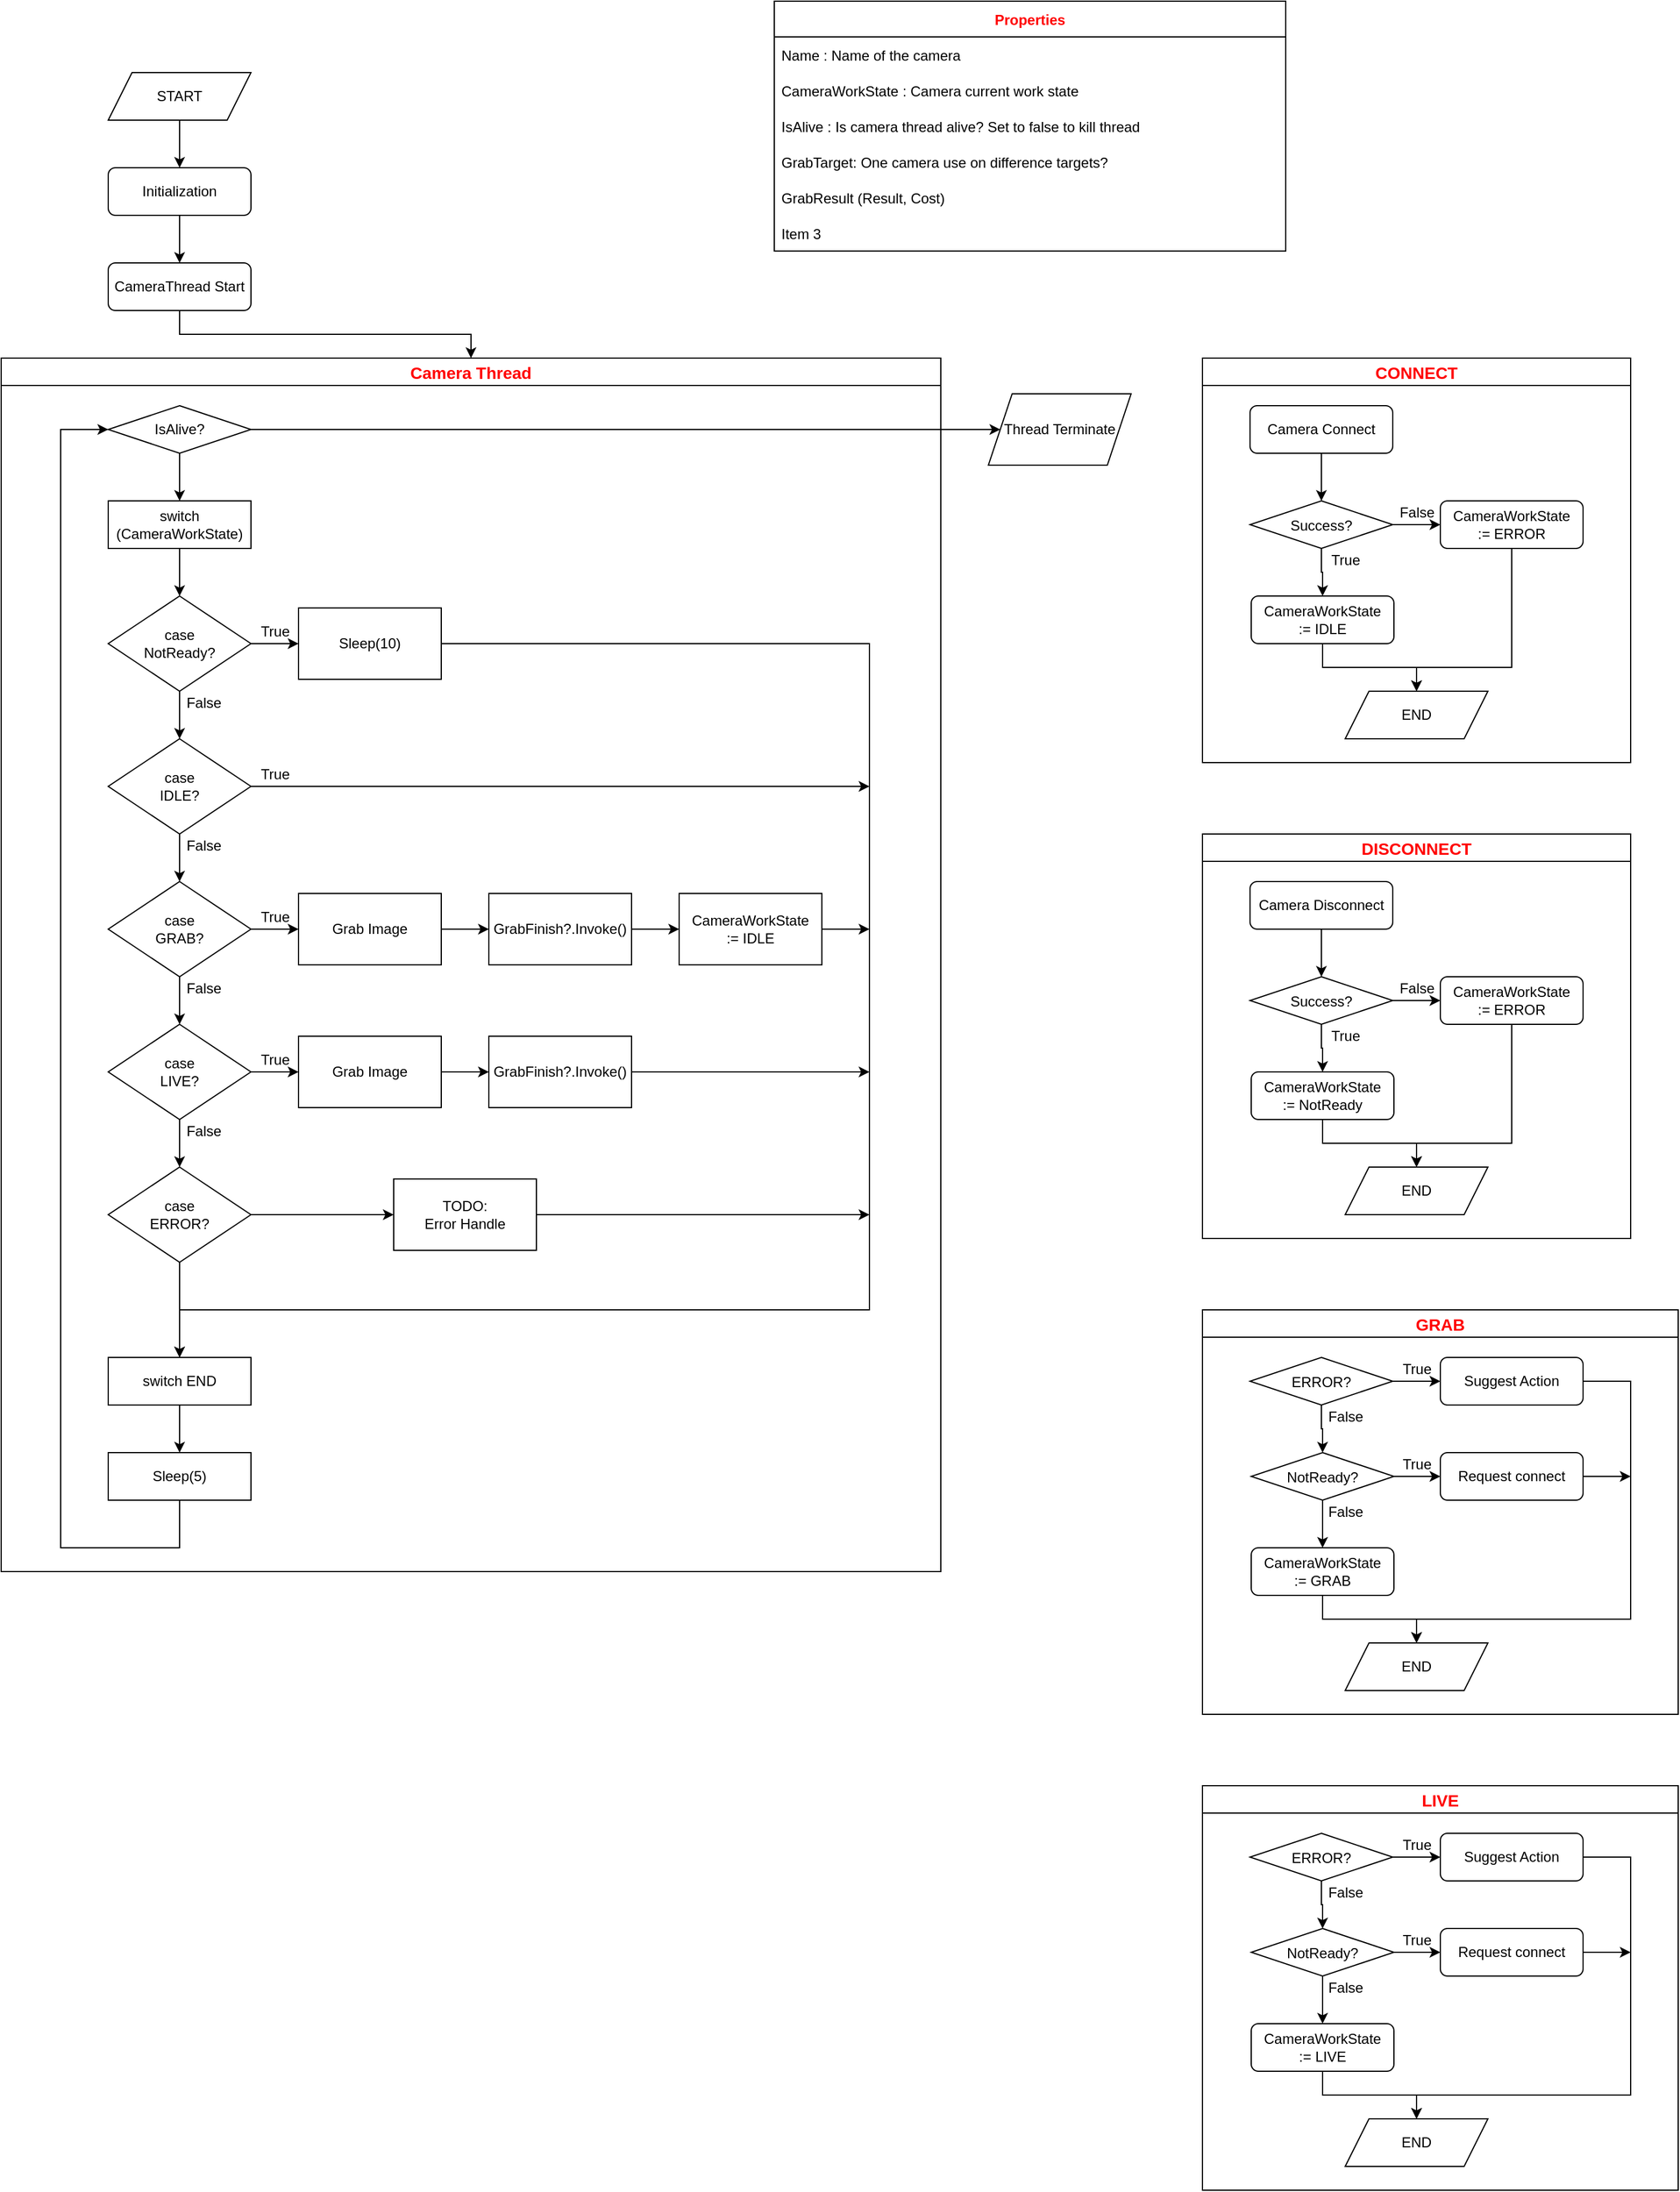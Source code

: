 <mxfile version="18.0.3" type="device"><diagram id="C5RBs43oDa-KdzZeNtuy" name="Page-1"><mxGraphModel dx="1673" dy="944" grid="1" gridSize="10" guides="1" tooltips="1" connect="1" arrows="1" fold="1" page="1" pageScale="1" pageWidth="827" pageHeight="1169" math="0" shadow="0"><root><mxCell id="WIyWlLk6GJQsqaUBKTNV-0"/><mxCell id="WIyWlLk6GJQsqaUBKTNV-1" parent="WIyWlLk6GJQsqaUBKTNV-0"/><mxCell id="XFIt8wAgfOfiQ6GpUfJe-0" value="Camera Thread" style="swimlane;startSize=23;fontColor=#FF0000;fontStyle=1;fontSize=14;" vertex="1" parent="WIyWlLk6GJQsqaUBKTNV-1"><mxGeometry x="70" y="320" width="790" height="1020" as="geometry"><mxRectangle x="450" y="420" width="130" height="23" as="alternateBounds"/></mxGeometry></mxCell><mxCell id="XFIt8wAgfOfiQ6GpUfJe-11" style="edgeStyle=orthogonalEdgeStyle;rounded=0;orthogonalLoop=1;jettySize=auto;html=1;" edge="1" parent="XFIt8wAgfOfiQ6GpUfJe-0" source="XFIt8wAgfOfiQ6GpUfJe-5" target="XFIt8wAgfOfiQ6GpUfJe-7"><mxGeometry relative="1" as="geometry"/></mxCell><mxCell id="XFIt8wAgfOfiQ6GpUfJe-5" value="IsAlive?" style="rhombus;whiteSpace=wrap;html=1;" vertex="1" parent="XFIt8wAgfOfiQ6GpUfJe-0"><mxGeometry x="90" y="40" width="120" height="40" as="geometry"/></mxCell><mxCell id="XFIt8wAgfOfiQ6GpUfJe-58" style="edgeStyle=orthogonalEdgeStyle;rounded=0;orthogonalLoop=1;jettySize=auto;html=1;fontColor=#FF3333;" edge="1" parent="XFIt8wAgfOfiQ6GpUfJe-0" source="XFIt8wAgfOfiQ6GpUfJe-7" target="XFIt8wAgfOfiQ6GpUfJe-50"><mxGeometry relative="1" as="geometry"/></mxCell><mxCell id="XFIt8wAgfOfiQ6GpUfJe-7" value="switch&lt;br&gt;(CameraWorkState)" style="rounded=0;whiteSpace=wrap;html=1;" vertex="1" parent="XFIt8wAgfOfiQ6GpUfJe-0"><mxGeometry x="90" y="120" width="120" height="40" as="geometry"/></mxCell><mxCell id="XFIt8wAgfOfiQ6GpUfJe-21" style="edgeStyle=orthogonalEdgeStyle;rounded=0;orthogonalLoop=1;jettySize=auto;html=1;" edge="1" parent="XFIt8wAgfOfiQ6GpUfJe-0" source="XFIt8wAgfOfiQ6GpUfJe-8" target="XFIt8wAgfOfiQ6GpUfJe-9"><mxGeometry relative="1" as="geometry"/></mxCell><mxCell id="XFIt8wAgfOfiQ6GpUfJe-8" value="case&lt;br&gt;IDLE?" style="rhombus;whiteSpace=wrap;html=1;" vertex="1" parent="XFIt8wAgfOfiQ6GpUfJe-0"><mxGeometry x="90" y="320" width="120" height="80" as="geometry"/></mxCell><mxCell id="XFIt8wAgfOfiQ6GpUfJe-22" style="edgeStyle=orthogonalEdgeStyle;rounded=0;orthogonalLoop=1;jettySize=auto;html=1;entryX=0.5;entryY=0;entryDx=0;entryDy=0;" edge="1" parent="XFIt8wAgfOfiQ6GpUfJe-0" source="XFIt8wAgfOfiQ6GpUfJe-9" target="XFIt8wAgfOfiQ6GpUfJe-10"><mxGeometry relative="1" as="geometry"/></mxCell><mxCell id="XFIt8wAgfOfiQ6GpUfJe-31" style="edgeStyle=orthogonalEdgeStyle;rounded=0;orthogonalLoop=1;jettySize=auto;html=1;entryX=0;entryY=0.5;entryDx=0;entryDy=0;" edge="1" parent="XFIt8wAgfOfiQ6GpUfJe-0" source="XFIt8wAgfOfiQ6GpUfJe-9" target="XFIt8wAgfOfiQ6GpUfJe-15"><mxGeometry relative="1" as="geometry"/></mxCell><mxCell id="XFIt8wAgfOfiQ6GpUfJe-9" value="case&lt;br&gt;GRAB?" style="rhombus;whiteSpace=wrap;html=1;" vertex="1" parent="XFIt8wAgfOfiQ6GpUfJe-0"><mxGeometry x="90" y="440" width="120" height="80" as="geometry"/></mxCell><mxCell id="XFIt8wAgfOfiQ6GpUfJe-34" style="edgeStyle=orthogonalEdgeStyle;rounded=0;orthogonalLoop=1;jettySize=auto;html=1;entryX=0;entryY=0.5;entryDx=0;entryDy=0;" edge="1" parent="XFIt8wAgfOfiQ6GpUfJe-0" source="XFIt8wAgfOfiQ6GpUfJe-10" target="XFIt8wAgfOfiQ6GpUfJe-18"><mxGeometry relative="1" as="geometry"/></mxCell><mxCell id="XFIt8wAgfOfiQ6GpUfJe-55" style="edgeStyle=orthogonalEdgeStyle;rounded=0;orthogonalLoop=1;jettySize=auto;html=1;fontColor=#FF3333;" edge="1" parent="XFIt8wAgfOfiQ6GpUfJe-0" source="XFIt8wAgfOfiQ6GpUfJe-10" target="XFIt8wAgfOfiQ6GpUfJe-54"><mxGeometry relative="1" as="geometry"/></mxCell><mxCell id="XFIt8wAgfOfiQ6GpUfJe-10" value="case&lt;br&gt;LIVE?" style="rhombus;whiteSpace=wrap;html=1;" vertex="1" parent="XFIt8wAgfOfiQ6GpUfJe-0"><mxGeometry x="90" y="560" width="120" height="80" as="geometry"/></mxCell><mxCell id="XFIt8wAgfOfiQ6GpUfJe-32" style="edgeStyle=orthogonalEdgeStyle;rounded=0;orthogonalLoop=1;jettySize=auto;html=1;entryX=0;entryY=0.5;entryDx=0;entryDy=0;" edge="1" parent="XFIt8wAgfOfiQ6GpUfJe-0" source="XFIt8wAgfOfiQ6GpUfJe-15" target="XFIt8wAgfOfiQ6GpUfJe-16"><mxGeometry relative="1" as="geometry"/></mxCell><mxCell id="XFIt8wAgfOfiQ6GpUfJe-15" value="Grab Image" style="rounded=0;whiteSpace=wrap;html=1;" vertex="1" parent="XFIt8wAgfOfiQ6GpUfJe-0"><mxGeometry x="250" y="450" width="120" height="60" as="geometry"/></mxCell><mxCell id="XFIt8wAgfOfiQ6GpUfJe-33" style="edgeStyle=orthogonalEdgeStyle;rounded=0;orthogonalLoop=1;jettySize=auto;html=1;entryX=0;entryY=0.5;entryDx=0;entryDy=0;" edge="1" parent="XFIt8wAgfOfiQ6GpUfJe-0" source="XFIt8wAgfOfiQ6GpUfJe-16" target="XFIt8wAgfOfiQ6GpUfJe-17"><mxGeometry relative="1" as="geometry"/></mxCell><mxCell id="XFIt8wAgfOfiQ6GpUfJe-16" value="GrabFinish?.Invoke()" style="rounded=0;whiteSpace=wrap;html=1;fontStyle=0" vertex="1" parent="XFIt8wAgfOfiQ6GpUfJe-0"><mxGeometry x="410" y="450" width="120" height="60" as="geometry"/></mxCell><mxCell id="XFIt8wAgfOfiQ6GpUfJe-17" value="CameraWorkState&lt;br&gt;:= IDLE" style="rounded=0;whiteSpace=wrap;html=1;" vertex="1" parent="XFIt8wAgfOfiQ6GpUfJe-0"><mxGeometry x="570" y="450" width="120" height="60" as="geometry"/></mxCell><mxCell id="XFIt8wAgfOfiQ6GpUfJe-35" style="edgeStyle=orthogonalEdgeStyle;rounded=0;orthogonalLoop=1;jettySize=auto;html=1;entryX=0;entryY=0.5;entryDx=0;entryDy=0;" edge="1" parent="XFIt8wAgfOfiQ6GpUfJe-0" source="XFIt8wAgfOfiQ6GpUfJe-18" target="XFIt8wAgfOfiQ6GpUfJe-19"><mxGeometry relative="1" as="geometry"/></mxCell><mxCell id="XFIt8wAgfOfiQ6GpUfJe-18" value="Grab Image" style="rounded=0;whiteSpace=wrap;html=1;" vertex="1" parent="XFIt8wAgfOfiQ6GpUfJe-0"><mxGeometry x="250" y="570" width="120" height="60" as="geometry"/></mxCell><mxCell id="XFIt8wAgfOfiQ6GpUfJe-19" value="GrabFinish?.Invoke()" style="rounded=0;whiteSpace=wrap;html=1;fontStyle=0" vertex="1" parent="XFIt8wAgfOfiQ6GpUfJe-0"><mxGeometry x="410" y="570" width="120" height="60" as="geometry"/></mxCell><mxCell id="XFIt8wAgfOfiQ6GpUfJe-23" value="False" style="text;html=1;align=center;verticalAlign=middle;resizable=0;points=[];autosize=1;strokeColor=none;fillColor=none;" vertex="1" parent="XFIt8wAgfOfiQ6GpUfJe-0"><mxGeometry x="150" y="400" width="40" height="20" as="geometry"/></mxCell><mxCell id="XFIt8wAgfOfiQ6GpUfJe-24" value="False" style="text;html=1;align=center;verticalAlign=middle;resizable=0;points=[];autosize=1;strokeColor=none;fillColor=none;" vertex="1" parent="XFIt8wAgfOfiQ6GpUfJe-0"><mxGeometry x="150" y="520" width="40" height="20" as="geometry"/></mxCell><mxCell id="XFIt8wAgfOfiQ6GpUfJe-29" style="edgeStyle=orthogonalEdgeStyle;rounded=0;orthogonalLoop=1;jettySize=auto;html=1;entryX=0.5;entryY=0;entryDx=0;entryDy=0;" edge="1" parent="XFIt8wAgfOfiQ6GpUfJe-0" source="XFIt8wAgfOfiQ6GpUfJe-27" target="XFIt8wAgfOfiQ6GpUfJe-28"><mxGeometry relative="1" as="geometry"/></mxCell><mxCell id="XFIt8wAgfOfiQ6GpUfJe-27" value="switch END" style="rounded=0;whiteSpace=wrap;html=1;" vertex="1" parent="XFIt8wAgfOfiQ6GpUfJe-0"><mxGeometry x="90" y="840" width="120" height="40" as="geometry"/></mxCell><mxCell id="XFIt8wAgfOfiQ6GpUfJe-30" style="edgeStyle=orthogonalEdgeStyle;rounded=0;orthogonalLoop=1;jettySize=auto;html=1;entryX=0;entryY=0.5;entryDx=0;entryDy=0;" edge="1" parent="XFIt8wAgfOfiQ6GpUfJe-0" source="XFIt8wAgfOfiQ6GpUfJe-28" target="XFIt8wAgfOfiQ6GpUfJe-5"><mxGeometry relative="1" as="geometry"><Array as="points"><mxPoint x="150" y="1000"/><mxPoint x="50" y="1000"/><mxPoint x="50" y="60"/></Array></mxGeometry></mxCell><mxCell id="XFIt8wAgfOfiQ6GpUfJe-28" value="Sleep(5)" style="rounded=0;whiteSpace=wrap;html=1;" vertex="1" parent="XFIt8wAgfOfiQ6GpUfJe-0"><mxGeometry x="90" y="920" width="120" height="40" as="geometry"/></mxCell><mxCell id="XFIt8wAgfOfiQ6GpUfJe-47" value="True" style="text;html=1;align=center;verticalAlign=middle;resizable=0;points=[];autosize=1;strokeColor=none;fillColor=none;" vertex="1" parent="XFIt8wAgfOfiQ6GpUfJe-0"><mxGeometry x="210" y="340" width="40" height="20" as="geometry"/></mxCell><mxCell id="XFIt8wAgfOfiQ6GpUfJe-48" value="True" style="text;html=1;align=center;verticalAlign=middle;resizable=0;points=[];autosize=1;strokeColor=none;fillColor=none;" vertex="1" parent="XFIt8wAgfOfiQ6GpUfJe-0"><mxGeometry x="210" y="460" width="40" height="20" as="geometry"/></mxCell><mxCell id="XFIt8wAgfOfiQ6GpUfJe-49" value="True" style="text;html=1;align=center;verticalAlign=middle;resizable=0;points=[];autosize=1;strokeColor=none;fillColor=none;" vertex="1" parent="XFIt8wAgfOfiQ6GpUfJe-0"><mxGeometry x="210" y="580" width="40" height="20" as="geometry"/></mxCell><mxCell id="XFIt8wAgfOfiQ6GpUfJe-59" style="edgeStyle=orthogonalEdgeStyle;rounded=0;orthogonalLoop=1;jettySize=auto;html=1;entryX=0.5;entryY=0;entryDx=0;entryDy=0;fontColor=#FF3333;" edge="1" parent="XFIt8wAgfOfiQ6GpUfJe-0" source="XFIt8wAgfOfiQ6GpUfJe-50" target="XFIt8wAgfOfiQ6GpUfJe-8"><mxGeometry relative="1" as="geometry"/></mxCell><mxCell id="XFIt8wAgfOfiQ6GpUfJe-61" style="edgeStyle=orthogonalEdgeStyle;rounded=0;orthogonalLoop=1;jettySize=auto;html=1;entryX=0;entryY=0.5;entryDx=0;entryDy=0;fontColor=#FF3333;" edge="1" parent="XFIt8wAgfOfiQ6GpUfJe-0" source="XFIt8wAgfOfiQ6GpUfJe-50" target="XFIt8wAgfOfiQ6GpUfJe-60"><mxGeometry relative="1" as="geometry"/></mxCell><mxCell id="XFIt8wAgfOfiQ6GpUfJe-50" value="case&lt;br&gt;NotReady?" style="rhombus;whiteSpace=wrap;html=1;" vertex="1" parent="XFIt8wAgfOfiQ6GpUfJe-0"><mxGeometry x="90" y="200" width="120" height="80" as="geometry"/></mxCell><mxCell id="XFIt8wAgfOfiQ6GpUfJe-57" style="edgeStyle=orthogonalEdgeStyle;rounded=0;orthogonalLoop=1;jettySize=auto;html=1;entryX=0.5;entryY=0;entryDx=0;entryDy=0;fontColor=#FF3333;" edge="1" parent="XFIt8wAgfOfiQ6GpUfJe-0" source="XFIt8wAgfOfiQ6GpUfJe-54" target="XFIt8wAgfOfiQ6GpUfJe-27"><mxGeometry relative="1" as="geometry"/></mxCell><mxCell id="XFIt8wAgfOfiQ6GpUfJe-92" style="edgeStyle=orthogonalEdgeStyle;rounded=0;orthogonalLoop=1;jettySize=auto;html=1;entryX=0;entryY=0.5;entryDx=0;entryDy=0;fontSize=12;fontColor=#000000;" edge="1" parent="XFIt8wAgfOfiQ6GpUfJe-0" source="XFIt8wAgfOfiQ6GpUfJe-54" target="XFIt8wAgfOfiQ6GpUfJe-91"><mxGeometry relative="1" as="geometry"/></mxCell><mxCell id="XFIt8wAgfOfiQ6GpUfJe-54" value="case&lt;br&gt;ERROR?" style="rhombus;whiteSpace=wrap;html=1;" vertex="1" parent="XFIt8wAgfOfiQ6GpUfJe-0"><mxGeometry x="90" y="680" width="120" height="80" as="geometry"/></mxCell><mxCell id="XFIt8wAgfOfiQ6GpUfJe-62" style="edgeStyle=orthogonalEdgeStyle;rounded=0;orthogonalLoop=1;jettySize=auto;html=1;entryX=0.5;entryY=0;entryDx=0;entryDy=0;fontColor=#FF3333;" edge="1" parent="XFIt8wAgfOfiQ6GpUfJe-0" source="XFIt8wAgfOfiQ6GpUfJe-60" target="XFIt8wAgfOfiQ6GpUfJe-27"><mxGeometry relative="1" as="geometry"><Array as="points"><mxPoint x="730" y="240"/><mxPoint x="730" y="800"/><mxPoint x="150" y="800"/></Array></mxGeometry></mxCell><mxCell id="XFIt8wAgfOfiQ6GpUfJe-60" value="Sleep(10)" style="rounded=0;whiteSpace=wrap;html=1;" vertex="1" parent="XFIt8wAgfOfiQ6GpUfJe-0"><mxGeometry x="250" y="210" width="120" height="60" as="geometry"/></mxCell><mxCell id="XFIt8wAgfOfiQ6GpUfJe-87" value="True" style="text;html=1;align=center;verticalAlign=middle;resizable=0;points=[];autosize=1;strokeColor=none;fillColor=none;fontSize=12;fontColor=#000000;" vertex="1" parent="XFIt8wAgfOfiQ6GpUfJe-0"><mxGeometry x="210" y="220" width="40" height="20" as="geometry"/></mxCell><mxCell id="XFIt8wAgfOfiQ6GpUfJe-89" value="False" style="text;html=1;align=center;verticalAlign=middle;resizable=0;points=[];autosize=1;strokeColor=none;fillColor=none;" vertex="1" parent="XFIt8wAgfOfiQ6GpUfJe-0"><mxGeometry x="150" y="280" width="40" height="20" as="geometry"/></mxCell><mxCell id="XFIt8wAgfOfiQ6GpUfJe-90" value="False" style="text;html=1;align=center;verticalAlign=middle;resizable=0;points=[];autosize=1;strokeColor=none;fillColor=none;" vertex="1" parent="XFIt8wAgfOfiQ6GpUfJe-0"><mxGeometry x="150" y="640" width="40" height="20" as="geometry"/></mxCell><mxCell id="XFIt8wAgfOfiQ6GpUfJe-91" value="TODO:&lt;br&gt;Error Handle" style="rounded=0;whiteSpace=wrap;html=1;" vertex="1" parent="XFIt8wAgfOfiQ6GpUfJe-0"><mxGeometry x="330" y="690" width="120" height="60" as="geometry"/></mxCell><mxCell id="XFIt8wAgfOfiQ6GpUfJe-45" style="edgeStyle=orthogonalEdgeStyle;rounded=0;orthogonalLoop=1;jettySize=auto;html=1;entryX=0.5;entryY=0;entryDx=0;entryDy=0;" edge="1" parent="WIyWlLk6GJQsqaUBKTNV-1" source="XFIt8wAgfOfiQ6GpUfJe-1" target="XFIt8wAgfOfiQ6GpUfJe-3"><mxGeometry relative="1" as="geometry"/></mxCell><mxCell id="XFIt8wAgfOfiQ6GpUfJe-1" value="START" style="shape=parallelogram;perimeter=parallelogramPerimeter;whiteSpace=wrap;html=1;fixedSize=1;" vertex="1" parent="WIyWlLk6GJQsqaUBKTNV-1"><mxGeometry x="160" y="80" width="120" height="40" as="geometry"/></mxCell><mxCell id="XFIt8wAgfOfiQ6GpUfJe-46" style="edgeStyle=orthogonalEdgeStyle;rounded=0;orthogonalLoop=1;jettySize=auto;html=1;" edge="1" parent="WIyWlLk6GJQsqaUBKTNV-1" source="XFIt8wAgfOfiQ6GpUfJe-3" target="XFIt8wAgfOfiQ6GpUfJe-4"><mxGeometry relative="1" as="geometry"/></mxCell><mxCell id="XFIt8wAgfOfiQ6GpUfJe-3" value="Initialization" style="rounded=1;whiteSpace=wrap;html=1;" vertex="1" parent="WIyWlLk6GJQsqaUBKTNV-1"><mxGeometry x="160" y="160" width="120" height="40" as="geometry"/></mxCell><mxCell id="XFIt8wAgfOfiQ6GpUfJe-42" style="edgeStyle=orthogonalEdgeStyle;rounded=0;orthogonalLoop=1;jettySize=auto;html=1;entryX=0.5;entryY=0;entryDx=0;entryDy=0;" edge="1" parent="WIyWlLk6GJQsqaUBKTNV-1" source="XFIt8wAgfOfiQ6GpUfJe-4" target="XFIt8wAgfOfiQ6GpUfJe-0"><mxGeometry relative="1" as="geometry"/></mxCell><mxCell id="XFIt8wAgfOfiQ6GpUfJe-4" value="CameraThread Start" style="rounded=1;whiteSpace=wrap;html=1;" vertex="1" parent="WIyWlLk6GJQsqaUBKTNV-1"><mxGeometry x="160" y="240" width="120" height="40" as="geometry"/></mxCell><mxCell id="XFIt8wAgfOfiQ6GpUfJe-40" style="edgeStyle=orthogonalEdgeStyle;rounded=0;orthogonalLoop=1;jettySize=auto;html=1;" edge="1" parent="WIyWlLk6GJQsqaUBKTNV-1" source="XFIt8wAgfOfiQ6GpUfJe-17"><mxGeometry relative="1" as="geometry"><mxPoint x="800.0" y="800.0" as="targetPoint"/></mxGeometry></mxCell><mxCell id="XFIt8wAgfOfiQ6GpUfJe-41" style="edgeStyle=orthogonalEdgeStyle;rounded=0;orthogonalLoop=1;jettySize=auto;html=1;" edge="1" parent="WIyWlLk6GJQsqaUBKTNV-1" source="XFIt8wAgfOfiQ6GpUfJe-19"><mxGeometry relative="1" as="geometry"><mxPoint x="800.0" y="920.0" as="targetPoint"/></mxGeometry></mxCell><mxCell id="XFIt8wAgfOfiQ6GpUfJe-43" value="Thread Terminate" style="shape=parallelogram;perimeter=parallelogramPerimeter;whiteSpace=wrap;html=1;fixedSize=1;" vertex="1" parent="WIyWlLk6GJQsqaUBKTNV-1"><mxGeometry x="900" y="350" width="120" height="60" as="geometry"/></mxCell><mxCell id="XFIt8wAgfOfiQ6GpUfJe-44" style="edgeStyle=orthogonalEdgeStyle;rounded=0;orthogonalLoop=1;jettySize=auto;html=1;entryX=0;entryY=0.5;entryDx=0;entryDy=0;" edge="1" parent="WIyWlLk6GJQsqaUBKTNV-1" source="XFIt8wAgfOfiQ6GpUfJe-5" target="XFIt8wAgfOfiQ6GpUfJe-43"><mxGeometry relative="1" as="geometry"/></mxCell><mxCell id="XFIt8wAgfOfiQ6GpUfJe-63" style="edgeStyle=orthogonalEdgeStyle;rounded=0;orthogonalLoop=1;jettySize=auto;html=1;fontColor=#FF3333;" edge="1" parent="WIyWlLk6GJQsqaUBKTNV-1" source="XFIt8wAgfOfiQ6GpUfJe-8"><mxGeometry relative="1" as="geometry"><mxPoint x="800.0" y="680.0" as="targetPoint"/></mxGeometry></mxCell><mxCell id="XFIt8wAgfOfiQ6GpUfJe-64" value="CONNECT" style="swimlane;fontSize=14;fontColor=#FF0000;" vertex="1" parent="WIyWlLk6GJQsqaUBKTNV-1"><mxGeometry x="1080" y="320" width="360" height="340" as="geometry"><mxRectangle x="1080" y="320" width="100" height="23" as="alternateBounds"/></mxGeometry></mxCell><mxCell id="XFIt8wAgfOfiQ6GpUfJe-70" style="edgeStyle=orthogonalEdgeStyle;rounded=0;orthogonalLoop=1;jettySize=auto;html=1;fontSize=12;fontColor=#000000;" edge="1" parent="XFIt8wAgfOfiQ6GpUfJe-64" source="XFIt8wAgfOfiQ6GpUfJe-65" target="XFIt8wAgfOfiQ6GpUfJe-68"><mxGeometry relative="1" as="geometry"/></mxCell><mxCell id="XFIt8wAgfOfiQ6GpUfJe-74" style="edgeStyle=orthogonalEdgeStyle;rounded=0;orthogonalLoop=1;jettySize=auto;html=1;entryX=0;entryY=0.5;entryDx=0;entryDy=0;fontSize=12;fontColor=#000000;" edge="1" parent="XFIt8wAgfOfiQ6GpUfJe-64" source="XFIt8wAgfOfiQ6GpUfJe-65" target="XFIt8wAgfOfiQ6GpUfJe-71"><mxGeometry relative="1" as="geometry"/></mxCell><mxCell id="XFIt8wAgfOfiQ6GpUfJe-65" value="&lt;font color=&quot;#000000&quot; style=&quot;font-size: 12px;&quot;&gt;Success?&lt;br&gt;&lt;/font&gt;" style="rhombus;whiteSpace=wrap;html=1;fontSize=14;fontColor=#FF0000;" vertex="1" parent="XFIt8wAgfOfiQ6GpUfJe-64"><mxGeometry x="40" y="120" width="120" height="40" as="geometry"/></mxCell><mxCell id="XFIt8wAgfOfiQ6GpUfJe-69" style="edgeStyle=orthogonalEdgeStyle;rounded=0;orthogonalLoop=1;jettySize=auto;html=1;fontSize=12;fontColor=#000000;" edge="1" parent="XFIt8wAgfOfiQ6GpUfJe-64" source="XFIt8wAgfOfiQ6GpUfJe-67" target="XFIt8wAgfOfiQ6GpUfJe-65"><mxGeometry relative="1" as="geometry"/></mxCell><mxCell id="XFIt8wAgfOfiQ6GpUfJe-67" value="Camera Connect" style="rounded=1;whiteSpace=wrap;html=1;fontSize=12;fontColor=#000000;" vertex="1" parent="XFIt8wAgfOfiQ6GpUfJe-64"><mxGeometry x="40" y="40" width="120" height="40" as="geometry"/></mxCell><mxCell id="XFIt8wAgfOfiQ6GpUfJe-73" style="edgeStyle=orthogonalEdgeStyle;rounded=0;orthogonalLoop=1;jettySize=auto;html=1;fontSize=12;fontColor=#000000;" edge="1" parent="XFIt8wAgfOfiQ6GpUfJe-64" source="XFIt8wAgfOfiQ6GpUfJe-68" target="XFIt8wAgfOfiQ6GpUfJe-72"><mxGeometry relative="1" as="geometry"/></mxCell><mxCell id="XFIt8wAgfOfiQ6GpUfJe-68" value="CameraWorkState&lt;br&gt;:= IDLE" style="rounded=1;whiteSpace=wrap;html=1;fontSize=12;fontColor=#000000;" vertex="1" parent="XFIt8wAgfOfiQ6GpUfJe-64"><mxGeometry x="41" y="200" width="120" height="40" as="geometry"/></mxCell><mxCell id="XFIt8wAgfOfiQ6GpUfJe-75" style="edgeStyle=orthogonalEdgeStyle;rounded=0;orthogonalLoop=1;jettySize=auto;html=1;entryX=0.5;entryY=0;entryDx=0;entryDy=0;fontSize=12;fontColor=#000000;" edge="1" parent="XFIt8wAgfOfiQ6GpUfJe-64" source="XFIt8wAgfOfiQ6GpUfJe-71" target="XFIt8wAgfOfiQ6GpUfJe-72"><mxGeometry relative="1" as="geometry"><Array as="points"><mxPoint x="260" y="260"/><mxPoint x="180" y="260"/></Array></mxGeometry></mxCell><mxCell id="XFIt8wAgfOfiQ6GpUfJe-71" value="CameraWorkState&lt;br&gt;:= ERROR" style="rounded=1;whiteSpace=wrap;html=1;fontSize=12;fontColor=#000000;" vertex="1" parent="XFIt8wAgfOfiQ6GpUfJe-64"><mxGeometry x="200" y="120" width="120" height="40" as="geometry"/></mxCell><mxCell id="XFIt8wAgfOfiQ6GpUfJe-72" value="END" style="shape=parallelogram;perimeter=parallelogramPerimeter;whiteSpace=wrap;html=1;fixedSize=1;" vertex="1" parent="XFIt8wAgfOfiQ6GpUfJe-64"><mxGeometry x="120" y="280" width="120" height="40" as="geometry"/></mxCell><mxCell id="XFIt8wAgfOfiQ6GpUfJe-106" value="True" style="text;html=1;align=center;verticalAlign=middle;resizable=0;points=[];autosize=1;strokeColor=none;fillColor=none;fontSize=12;fontColor=#000000;" vertex="1" parent="XFIt8wAgfOfiQ6GpUfJe-64"><mxGeometry x="100" y="160" width="40" height="20" as="geometry"/></mxCell><mxCell id="XFIt8wAgfOfiQ6GpUfJe-107" value="False" style="text;html=1;align=center;verticalAlign=middle;resizable=0;points=[];autosize=1;strokeColor=none;fillColor=none;fontSize=12;fontColor=#000000;" vertex="1" parent="XFIt8wAgfOfiQ6GpUfJe-64"><mxGeometry x="160" y="120" width="40" height="20" as="geometry"/></mxCell><mxCell id="XFIt8wAgfOfiQ6GpUfJe-76" value="DISCONNECT" style="swimlane;fontSize=14;fontColor=#FF0000;" vertex="1" parent="WIyWlLk6GJQsqaUBKTNV-1"><mxGeometry x="1080" y="720" width="360" height="340" as="geometry"/></mxCell><mxCell id="XFIt8wAgfOfiQ6GpUfJe-77" style="edgeStyle=orthogonalEdgeStyle;rounded=0;orthogonalLoop=1;jettySize=auto;html=1;fontSize=12;fontColor=#000000;" edge="1" parent="XFIt8wAgfOfiQ6GpUfJe-76" source="XFIt8wAgfOfiQ6GpUfJe-79" target="XFIt8wAgfOfiQ6GpUfJe-83"><mxGeometry relative="1" as="geometry"/></mxCell><mxCell id="XFIt8wAgfOfiQ6GpUfJe-78" style="edgeStyle=orthogonalEdgeStyle;rounded=0;orthogonalLoop=1;jettySize=auto;html=1;entryX=0;entryY=0.5;entryDx=0;entryDy=0;fontSize=12;fontColor=#000000;" edge="1" parent="XFIt8wAgfOfiQ6GpUfJe-76" source="XFIt8wAgfOfiQ6GpUfJe-79" target="XFIt8wAgfOfiQ6GpUfJe-85"><mxGeometry relative="1" as="geometry"/></mxCell><mxCell id="XFIt8wAgfOfiQ6GpUfJe-79" value="&lt;font color=&quot;#000000&quot; style=&quot;font-size: 12px;&quot;&gt;Success?&lt;br&gt;&lt;/font&gt;" style="rhombus;whiteSpace=wrap;html=1;fontSize=14;fontColor=#FF0000;" vertex="1" parent="XFIt8wAgfOfiQ6GpUfJe-76"><mxGeometry x="40" y="120" width="120" height="40" as="geometry"/></mxCell><mxCell id="XFIt8wAgfOfiQ6GpUfJe-80" style="edgeStyle=orthogonalEdgeStyle;rounded=0;orthogonalLoop=1;jettySize=auto;html=1;fontSize=12;fontColor=#000000;" edge="1" parent="XFIt8wAgfOfiQ6GpUfJe-76" source="XFIt8wAgfOfiQ6GpUfJe-81" target="XFIt8wAgfOfiQ6GpUfJe-79"><mxGeometry relative="1" as="geometry"/></mxCell><mxCell id="XFIt8wAgfOfiQ6GpUfJe-81" value="Camera Disconnect" style="rounded=1;whiteSpace=wrap;html=1;fontSize=12;fontColor=#000000;" vertex="1" parent="XFIt8wAgfOfiQ6GpUfJe-76"><mxGeometry x="40" y="40" width="120" height="40" as="geometry"/></mxCell><mxCell id="XFIt8wAgfOfiQ6GpUfJe-82" style="edgeStyle=orthogonalEdgeStyle;rounded=0;orthogonalLoop=1;jettySize=auto;html=1;fontSize=12;fontColor=#000000;" edge="1" parent="XFIt8wAgfOfiQ6GpUfJe-76" source="XFIt8wAgfOfiQ6GpUfJe-83" target="XFIt8wAgfOfiQ6GpUfJe-86"><mxGeometry relative="1" as="geometry"/></mxCell><mxCell id="XFIt8wAgfOfiQ6GpUfJe-83" value="CameraWorkState&lt;br&gt;:= NotReady" style="rounded=1;whiteSpace=wrap;html=1;fontSize=12;fontColor=#000000;" vertex="1" parent="XFIt8wAgfOfiQ6GpUfJe-76"><mxGeometry x="41" y="200" width="120" height="40" as="geometry"/></mxCell><mxCell id="XFIt8wAgfOfiQ6GpUfJe-84" style="edgeStyle=orthogonalEdgeStyle;rounded=0;orthogonalLoop=1;jettySize=auto;html=1;entryX=0.5;entryY=0;entryDx=0;entryDy=0;fontSize=12;fontColor=#000000;" edge="1" parent="XFIt8wAgfOfiQ6GpUfJe-76" source="XFIt8wAgfOfiQ6GpUfJe-85" target="XFIt8wAgfOfiQ6GpUfJe-86"><mxGeometry relative="1" as="geometry"><Array as="points"><mxPoint x="260" y="260"/><mxPoint x="180" y="260"/></Array></mxGeometry></mxCell><mxCell id="XFIt8wAgfOfiQ6GpUfJe-85" value="CameraWorkState&lt;br&gt;:= ERROR" style="rounded=1;whiteSpace=wrap;html=1;fontSize=12;fontColor=#000000;" vertex="1" parent="XFIt8wAgfOfiQ6GpUfJe-76"><mxGeometry x="200" y="120" width="120" height="40" as="geometry"/></mxCell><mxCell id="XFIt8wAgfOfiQ6GpUfJe-86" value="END" style="shape=parallelogram;perimeter=parallelogramPerimeter;whiteSpace=wrap;html=1;fixedSize=1;" vertex="1" parent="XFIt8wAgfOfiQ6GpUfJe-76"><mxGeometry x="120" y="280" width="120" height="40" as="geometry"/></mxCell><mxCell id="XFIt8wAgfOfiQ6GpUfJe-108" value="True" style="text;html=1;align=center;verticalAlign=middle;resizable=0;points=[];autosize=1;strokeColor=none;fillColor=none;fontSize=12;fontColor=#000000;" vertex="1" parent="XFIt8wAgfOfiQ6GpUfJe-76"><mxGeometry x="100" y="160" width="40" height="20" as="geometry"/></mxCell><mxCell id="XFIt8wAgfOfiQ6GpUfJe-110" value="False" style="text;html=1;align=center;verticalAlign=middle;resizable=0;points=[];autosize=1;strokeColor=none;fillColor=none;fontSize=12;fontColor=#000000;" vertex="1" parent="XFIt8wAgfOfiQ6GpUfJe-76"><mxGeometry x="160" y="120" width="40" height="20" as="geometry"/></mxCell><mxCell id="XFIt8wAgfOfiQ6GpUfJe-93" style="edgeStyle=orthogonalEdgeStyle;rounded=0;orthogonalLoop=1;jettySize=auto;html=1;fontSize=12;fontColor=#000000;" edge="1" parent="WIyWlLk6GJQsqaUBKTNV-1" source="XFIt8wAgfOfiQ6GpUfJe-91"><mxGeometry relative="1" as="geometry"><mxPoint x="800.0" y="1040" as="targetPoint"/></mxGeometry></mxCell><mxCell id="XFIt8wAgfOfiQ6GpUfJe-94" value="GRAB" style="swimlane;fontSize=14;fontColor=#FF0000;" vertex="1" parent="WIyWlLk6GJQsqaUBKTNV-1"><mxGeometry x="1080" y="1120" width="400" height="340" as="geometry"/></mxCell><mxCell id="XFIt8wAgfOfiQ6GpUfJe-114" style="edgeStyle=orthogonalEdgeStyle;rounded=0;orthogonalLoop=1;jettySize=auto;html=1;fontSize=12;fontColor=#000000;" edge="1" parent="XFIt8wAgfOfiQ6GpUfJe-94" source="XFIt8wAgfOfiQ6GpUfJe-97" target="XFIt8wAgfOfiQ6GpUfJe-103"><mxGeometry relative="1" as="geometry"/></mxCell><mxCell id="XFIt8wAgfOfiQ6GpUfJe-115" style="edgeStyle=orthogonalEdgeStyle;rounded=0;orthogonalLoop=1;jettySize=auto;html=1;fontSize=12;fontColor=#000000;" edge="1" parent="XFIt8wAgfOfiQ6GpUfJe-94" source="XFIt8wAgfOfiQ6GpUfJe-97" target="XFIt8wAgfOfiQ6GpUfJe-111"><mxGeometry relative="1" as="geometry"/></mxCell><mxCell id="XFIt8wAgfOfiQ6GpUfJe-97" value="&lt;font color=&quot;#000000&quot; style=&quot;font-size: 12px;&quot;&gt;ERROR?&lt;br&gt;&lt;/font&gt;" style="rhombus;whiteSpace=wrap;html=1;fontSize=14;fontColor=#FF0000;" vertex="1" parent="XFIt8wAgfOfiQ6GpUfJe-94"><mxGeometry x="40" y="40" width="120" height="40" as="geometry"/></mxCell><mxCell id="XFIt8wAgfOfiQ6GpUfJe-123" style="edgeStyle=orthogonalEdgeStyle;rounded=0;orthogonalLoop=1;jettySize=auto;html=1;fontSize=12;fontColor=#000000;" edge="1" parent="XFIt8wAgfOfiQ6GpUfJe-94" source="XFIt8wAgfOfiQ6GpUfJe-101" target="XFIt8wAgfOfiQ6GpUfJe-113"><mxGeometry relative="1" as="geometry"/></mxCell><mxCell id="XFIt8wAgfOfiQ6GpUfJe-101" value="CameraWorkState&lt;br&gt;:= GRAB" style="rounded=1;whiteSpace=wrap;html=1;fontSize=12;fontColor=#000000;" vertex="1" parent="XFIt8wAgfOfiQ6GpUfJe-94"><mxGeometry x="41" y="200" width="120" height="40" as="geometry"/></mxCell><mxCell id="XFIt8wAgfOfiQ6GpUfJe-122" style="edgeStyle=orthogonalEdgeStyle;rounded=0;orthogonalLoop=1;jettySize=auto;html=1;entryX=0.5;entryY=0;entryDx=0;entryDy=0;fontSize=12;fontColor=#000000;" edge="1" parent="XFIt8wAgfOfiQ6GpUfJe-94" source="XFIt8wAgfOfiQ6GpUfJe-103" target="XFIt8wAgfOfiQ6GpUfJe-113"><mxGeometry relative="1" as="geometry"><Array as="points"><mxPoint x="360" y="60"/><mxPoint x="360" y="260"/><mxPoint x="180" y="260"/></Array></mxGeometry></mxCell><mxCell id="XFIt8wAgfOfiQ6GpUfJe-103" value="Suggest Action" style="rounded=1;whiteSpace=wrap;html=1;fontSize=12;fontColor=#000000;" vertex="1" parent="XFIt8wAgfOfiQ6GpUfJe-94"><mxGeometry x="200" y="40" width="120" height="40" as="geometry"/></mxCell><mxCell id="XFIt8wAgfOfiQ6GpUfJe-116" style="edgeStyle=orthogonalEdgeStyle;rounded=0;orthogonalLoop=1;jettySize=auto;html=1;entryX=0.5;entryY=0;entryDx=0;entryDy=0;fontSize=12;fontColor=#000000;" edge="1" parent="XFIt8wAgfOfiQ6GpUfJe-94" source="XFIt8wAgfOfiQ6GpUfJe-111" target="XFIt8wAgfOfiQ6GpUfJe-101"><mxGeometry relative="1" as="geometry"/></mxCell><mxCell id="XFIt8wAgfOfiQ6GpUfJe-117" style="edgeStyle=orthogonalEdgeStyle;rounded=0;orthogonalLoop=1;jettySize=auto;html=1;entryX=0;entryY=0.5;entryDx=0;entryDy=0;fontSize=12;fontColor=#000000;" edge="1" parent="XFIt8wAgfOfiQ6GpUfJe-94" source="XFIt8wAgfOfiQ6GpUfJe-111" target="XFIt8wAgfOfiQ6GpUfJe-112"><mxGeometry relative="1" as="geometry"/></mxCell><mxCell id="XFIt8wAgfOfiQ6GpUfJe-111" value="&lt;font color=&quot;#000000&quot; style=&quot;font-size: 12px;&quot;&gt;NotReady?&lt;br&gt;&lt;/font&gt;" style="rhombus;whiteSpace=wrap;html=1;fontSize=14;fontColor=#FF0000;" vertex="1" parent="XFIt8wAgfOfiQ6GpUfJe-94"><mxGeometry x="41" y="120" width="120" height="40" as="geometry"/></mxCell><mxCell id="XFIt8wAgfOfiQ6GpUfJe-112" value="Request connect" style="rounded=1;whiteSpace=wrap;html=1;fontSize=12;fontColor=#000000;" vertex="1" parent="XFIt8wAgfOfiQ6GpUfJe-94"><mxGeometry x="200" y="120" width="120" height="40" as="geometry"/></mxCell><mxCell id="XFIt8wAgfOfiQ6GpUfJe-113" value="END" style="shape=parallelogram;perimeter=parallelogramPerimeter;whiteSpace=wrap;html=1;fixedSize=1;" vertex="1" parent="XFIt8wAgfOfiQ6GpUfJe-94"><mxGeometry x="120" y="280" width="120" height="40" as="geometry"/></mxCell><mxCell id="XFIt8wAgfOfiQ6GpUfJe-118" value="True" style="text;html=1;align=center;verticalAlign=middle;resizable=0;points=[];autosize=1;strokeColor=none;fillColor=none;fontSize=12;fontColor=#000000;" vertex="1" parent="XFIt8wAgfOfiQ6GpUfJe-94"><mxGeometry x="160" y="40" width="40" height="20" as="geometry"/></mxCell><mxCell id="XFIt8wAgfOfiQ6GpUfJe-119" value="True" style="text;html=1;align=center;verticalAlign=middle;resizable=0;points=[];autosize=1;strokeColor=none;fillColor=none;fontSize=12;fontColor=#000000;" vertex="1" parent="XFIt8wAgfOfiQ6GpUfJe-94"><mxGeometry x="160" y="120" width="40" height="20" as="geometry"/></mxCell><mxCell id="XFIt8wAgfOfiQ6GpUfJe-120" value="False" style="text;html=1;align=center;verticalAlign=middle;resizable=0;points=[];autosize=1;strokeColor=none;fillColor=none;fontSize=12;fontColor=#000000;" vertex="1" parent="XFIt8wAgfOfiQ6GpUfJe-94"><mxGeometry x="100" y="80" width="40" height="20" as="geometry"/></mxCell><mxCell id="XFIt8wAgfOfiQ6GpUfJe-121" value="False" style="text;html=1;align=center;verticalAlign=middle;resizable=0;points=[];autosize=1;strokeColor=none;fillColor=none;fontSize=12;fontColor=#000000;" vertex="1" parent="XFIt8wAgfOfiQ6GpUfJe-94"><mxGeometry x="100" y="160" width="40" height="20" as="geometry"/></mxCell><mxCell id="XFIt8wAgfOfiQ6GpUfJe-124" value="LIVE" style="swimlane;fontSize=14;fontColor=#FF0000;" vertex="1" parent="WIyWlLk6GJQsqaUBKTNV-1"><mxGeometry x="1080" y="1520" width="400" height="340" as="geometry"/></mxCell><mxCell id="XFIt8wAgfOfiQ6GpUfJe-125" style="edgeStyle=orthogonalEdgeStyle;rounded=0;orthogonalLoop=1;jettySize=auto;html=1;fontSize=12;fontColor=#000000;" edge="1" parent="XFIt8wAgfOfiQ6GpUfJe-124" source="XFIt8wAgfOfiQ6GpUfJe-127" target="XFIt8wAgfOfiQ6GpUfJe-131"><mxGeometry relative="1" as="geometry"/></mxCell><mxCell id="XFIt8wAgfOfiQ6GpUfJe-126" style="edgeStyle=orthogonalEdgeStyle;rounded=0;orthogonalLoop=1;jettySize=auto;html=1;fontSize=12;fontColor=#000000;" edge="1" parent="XFIt8wAgfOfiQ6GpUfJe-124" source="XFIt8wAgfOfiQ6GpUfJe-127" target="XFIt8wAgfOfiQ6GpUfJe-134"><mxGeometry relative="1" as="geometry"/></mxCell><mxCell id="XFIt8wAgfOfiQ6GpUfJe-127" value="&lt;font color=&quot;#000000&quot; style=&quot;font-size: 12px;&quot;&gt;ERROR?&lt;br&gt;&lt;/font&gt;" style="rhombus;whiteSpace=wrap;html=1;fontSize=14;fontColor=#FF0000;" vertex="1" parent="XFIt8wAgfOfiQ6GpUfJe-124"><mxGeometry x="40" y="40" width="120" height="40" as="geometry"/></mxCell><mxCell id="XFIt8wAgfOfiQ6GpUfJe-128" style="edgeStyle=orthogonalEdgeStyle;rounded=0;orthogonalLoop=1;jettySize=auto;html=1;fontSize=12;fontColor=#000000;" edge="1" parent="XFIt8wAgfOfiQ6GpUfJe-124" source="XFIt8wAgfOfiQ6GpUfJe-129" target="XFIt8wAgfOfiQ6GpUfJe-136"><mxGeometry relative="1" as="geometry"/></mxCell><mxCell id="XFIt8wAgfOfiQ6GpUfJe-129" value="CameraWorkState&lt;br&gt;:= LIVE" style="rounded=1;whiteSpace=wrap;html=1;fontSize=12;fontColor=#000000;" vertex="1" parent="XFIt8wAgfOfiQ6GpUfJe-124"><mxGeometry x="41" y="200" width="120" height="40" as="geometry"/></mxCell><mxCell id="XFIt8wAgfOfiQ6GpUfJe-130" style="edgeStyle=orthogonalEdgeStyle;rounded=0;orthogonalLoop=1;jettySize=auto;html=1;entryX=0.5;entryY=0;entryDx=0;entryDy=0;fontSize=12;fontColor=#000000;" edge="1" parent="XFIt8wAgfOfiQ6GpUfJe-124" source="XFIt8wAgfOfiQ6GpUfJe-131" target="XFIt8wAgfOfiQ6GpUfJe-136"><mxGeometry relative="1" as="geometry"><Array as="points"><mxPoint x="360" y="60"/><mxPoint x="360" y="260"/><mxPoint x="180" y="260"/></Array></mxGeometry></mxCell><mxCell id="XFIt8wAgfOfiQ6GpUfJe-131" value="Suggest Action" style="rounded=1;whiteSpace=wrap;html=1;fontSize=12;fontColor=#000000;" vertex="1" parent="XFIt8wAgfOfiQ6GpUfJe-124"><mxGeometry x="200" y="40" width="120" height="40" as="geometry"/></mxCell><mxCell id="XFIt8wAgfOfiQ6GpUfJe-132" style="edgeStyle=orthogonalEdgeStyle;rounded=0;orthogonalLoop=1;jettySize=auto;html=1;entryX=0.5;entryY=0;entryDx=0;entryDy=0;fontSize=12;fontColor=#000000;" edge="1" parent="XFIt8wAgfOfiQ6GpUfJe-124" source="XFIt8wAgfOfiQ6GpUfJe-134" target="XFIt8wAgfOfiQ6GpUfJe-129"><mxGeometry relative="1" as="geometry"/></mxCell><mxCell id="XFIt8wAgfOfiQ6GpUfJe-133" style="edgeStyle=orthogonalEdgeStyle;rounded=0;orthogonalLoop=1;jettySize=auto;html=1;entryX=0;entryY=0.5;entryDx=0;entryDy=0;fontSize=12;fontColor=#000000;" edge="1" parent="XFIt8wAgfOfiQ6GpUfJe-124" source="XFIt8wAgfOfiQ6GpUfJe-134" target="XFIt8wAgfOfiQ6GpUfJe-135"><mxGeometry relative="1" as="geometry"/></mxCell><mxCell id="XFIt8wAgfOfiQ6GpUfJe-134" value="&lt;font color=&quot;#000000&quot; style=&quot;font-size: 12px;&quot;&gt;NotReady?&lt;br&gt;&lt;/font&gt;" style="rhombus;whiteSpace=wrap;html=1;fontSize=14;fontColor=#FF0000;" vertex="1" parent="XFIt8wAgfOfiQ6GpUfJe-124"><mxGeometry x="41" y="120" width="120" height="40" as="geometry"/></mxCell><mxCell id="XFIt8wAgfOfiQ6GpUfJe-135" value="Request connect" style="rounded=1;whiteSpace=wrap;html=1;fontSize=12;fontColor=#000000;" vertex="1" parent="XFIt8wAgfOfiQ6GpUfJe-124"><mxGeometry x="200" y="120" width="120" height="40" as="geometry"/></mxCell><mxCell id="XFIt8wAgfOfiQ6GpUfJe-136" value="END" style="shape=parallelogram;perimeter=parallelogramPerimeter;whiteSpace=wrap;html=1;fixedSize=1;" vertex="1" parent="XFIt8wAgfOfiQ6GpUfJe-124"><mxGeometry x="120" y="280" width="120" height="40" as="geometry"/></mxCell><mxCell id="XFIt8wAgfOfiQ6GpUfJe-137" value="True" style="text;html=1;align=center;verticalAlign=middle;resizable=0;points=[];autosize=1;strokeColor=none;fillColor=none;fontSize=12;fontColor=#000000;" vertex="1" parent="XFIt8wAgfOfiQ6GpUfJe-124"><mxGeometry x="160" y="40" width="40" height="20" as="geometry"/></mxCell><mxCell id="XFIt8wAgfOfiQ6GpUfJe-138" value="True" style="text;html=1;align=center;verticalAlign=middle;resizable=0;points=[];autosize=1;strokeColor=none;fillColor=none;fontSize=12;fontColor=#000000;" vertex="1" parent="XFIt8wAgfOfiQ6GpUfJe-124"><mxGeometry x="160" y="120" width="40" height="20" as="geometry"/></mxCell><mxCell id="XFIt8wAgfOfiQ6GpUfJe-139" value="False" style="text;html=1;align=center;verticalAlign=middle;resizable=0;points=[];autosize=1;strokeColor=none;fillColor=none;fontSize=12;fontColor=#000000;" vertex="1" parent="XFIt8wAgfOfiQ6GpUfJe-124"><mxGeometry x="100" y="80" width="40" height="20" as="geometry"/></mxCell><mxCell id="XFIt8wAgfOfiQ6GpUfJe-140" value="False" style="text;html=1;align=center;verticalAlign=middle;resizable=0;points=[];autosize=1;strokeColor=none;fillColor=none;fontSize=12;fontColor=#000000;" vertex="1" parent="XFIt8wAgfOfiQ6GpUfJe-124"><mxGeometry x="100" y="160" width="40" height="20" as="geometry"/></mxCell><mxCell id="XFIt8wAgfOfiQ6GpUfJe-141" style="edgeStyle=orthogonalEdgeStyle;rounded=0;orthogonalLoop=1;jettySize=auto;html=1;fontSize=12;fontColor=#000000;" edge="1" parent="WIyWlLk6GJQsqaUBKTNV-1" source="XFIt8wAgfOfiQ6GpUfJe-112"><mxGeometry relative="1" as="geometry"><mxPoint x="1440.0" y="1260" as="targetPoint"/></mxGeometry></mxCell><mxCell id="XFIt8wAgfOfiQ6GpUfJe-142" style="edgeStyle=orthogonalEdgeStyle;rounded=0;orthogonalLoop=1;jettySize=auto;html=1;fontSize=12;fontColor=#000000;" edge="1" parent="WIyWlLk6GJQsqaUBKTNV-1" source="XFIt8wAgfOfiQ6GpUfJe-135"><mxGeometry relative="1" as="geometry"><mxPoint x="1440.0" y="1660" as="targetPoint"/></mxGeometry></mxCell><mxCell id="XFIt8wAgfOfiQ6GpUfJe-143" value="Properties" style="swimlane;fontStyle=1;childLayout=stackLayout;horizontal=1;startSize=30;horizontalStack=0;resizeParent=1;resizeParentMax=0;resizeLast=0;collapsible=1;marginBottom=0;fontSize=12;fontColor=#FF0000;" vertex="1" parent="WIyWlLk6GJQsqaUBKTNV-1"><mxGeometry x="720" y="20" width="430" height="210" as="geometry"/></mxCell><mxCell id="XFIt8wAgfOfiQ6GpUfJe-144" value="Name : Name of the camera" style="text;strokeColor=none;fillColor=none;align=left;verticalAlign=middle;spacingLeft=4;spacingRight=4;overflow=hidden;points=[[0,0.5],[1,0.5]];portConstraint=eastwest;rotatable=0;fontSize=12;fontColor=#000000;" vertex="1" parent="XFIt8wAgfOfiQ6GpUfJe-143"><mxGeometry y="30" width="430" height="30" as="geometry"/></mxCell><mxCell id="XFIt8wAgfOfiQ6GpUfJe-145" value="CameraWorkState : Camera current work state" style="text;strokeColor=none;fillColor=none;align=left;verticalAlign=middle;spacingLeft=4;spacingRight=4;overflow=hidden;points=[[0,0.5],[1,0.5]];portConstraint=eastwest;rotatable=0;fontSize=12;fontColor=#000000;" vertex="1" parent="XFIt8wAgfOfiQ6GpUfJe-143"><mxGeometry y="60" width="430" height="30" as="geometry"/></mxCell><mxCell id="XFIt8wAgfOfiQ6GpUfJe-146" value="IsAlive : Is camera thread alive? Set to false to kill thread" style="text;strokeColor=none;fillColor=none;align=left;verticalAlign=middle;spacingLeft=4;spacingRight=4;overflow=hidden;points=[[0,0.5],[1,0.5]];portConstraint=eastwest;rotatable=0;fontSize=12;fontColor=#000000;" vertex="1" parent="XFIt8wAgfOfiQ6GpUfJe-143"><mxGeometry y="90" width="430" height="30" as="geometry"/></mxCell><mxCell id="XFIt8wAgfOfiQ6GpUfJe-148" value="GrabTarget: One camera use on difference targets?" style="text;strokeColor=none;fillColor=none;align=left;verticalAlign=middle;spacingLeft=4;spacingRight=4;overflow=hidden;points=[[0,0.5],[1,0.5]];portConstraint=eastwest;rotatable=0;fontSize=12;fontColor=#000000;" vertex="1" parent="XFIt8wAgfOfiQ6GpUfJe-143"><mxGeometry y="120" width="430" height="30" as="geometry"/></mxCell><mxCell id="XFIt8wAgfOfiQ6GpUfJe-149" value="GrabResult (Result, Cost)" style="text;strokeColor=none;fillColor=none;align=left;verticalAlign=middle;spacingLeft=4;spacingRight=4;overflow=hidden;points=[[0,0.5],[1,0.5]];portConstraint=eastwest;rotatable=0;fontSize=12;fontColor=#000000;" vertex="1" parent="XFIt8wAgfOfiQ6GpUfJe-143"><mxGeometry y="150" width="430" height="30" as="geometry"/></mxCell><mxCell id="XFIt8wAgfOfiQ6GpUfJe-150" value="Item 3" style="text;strokeColor=none;fillColor=none;align=left;verticalAlign=middle;spacingLeft=4;spacingRight=4;overflow=hidden;points=[[0,0.5],[1,0.5]];portConstraint=eastwest;rotatable=0;fontSize=12;fontColor=#000000;" vertex="1" parent="XFIt8wAgfOfiQ6GpUfJe-143"><mxGeometry y="180" width="430" height="30" as="geometry"/></mxCell></root></mxGraphModel></diagram></mxfile>
